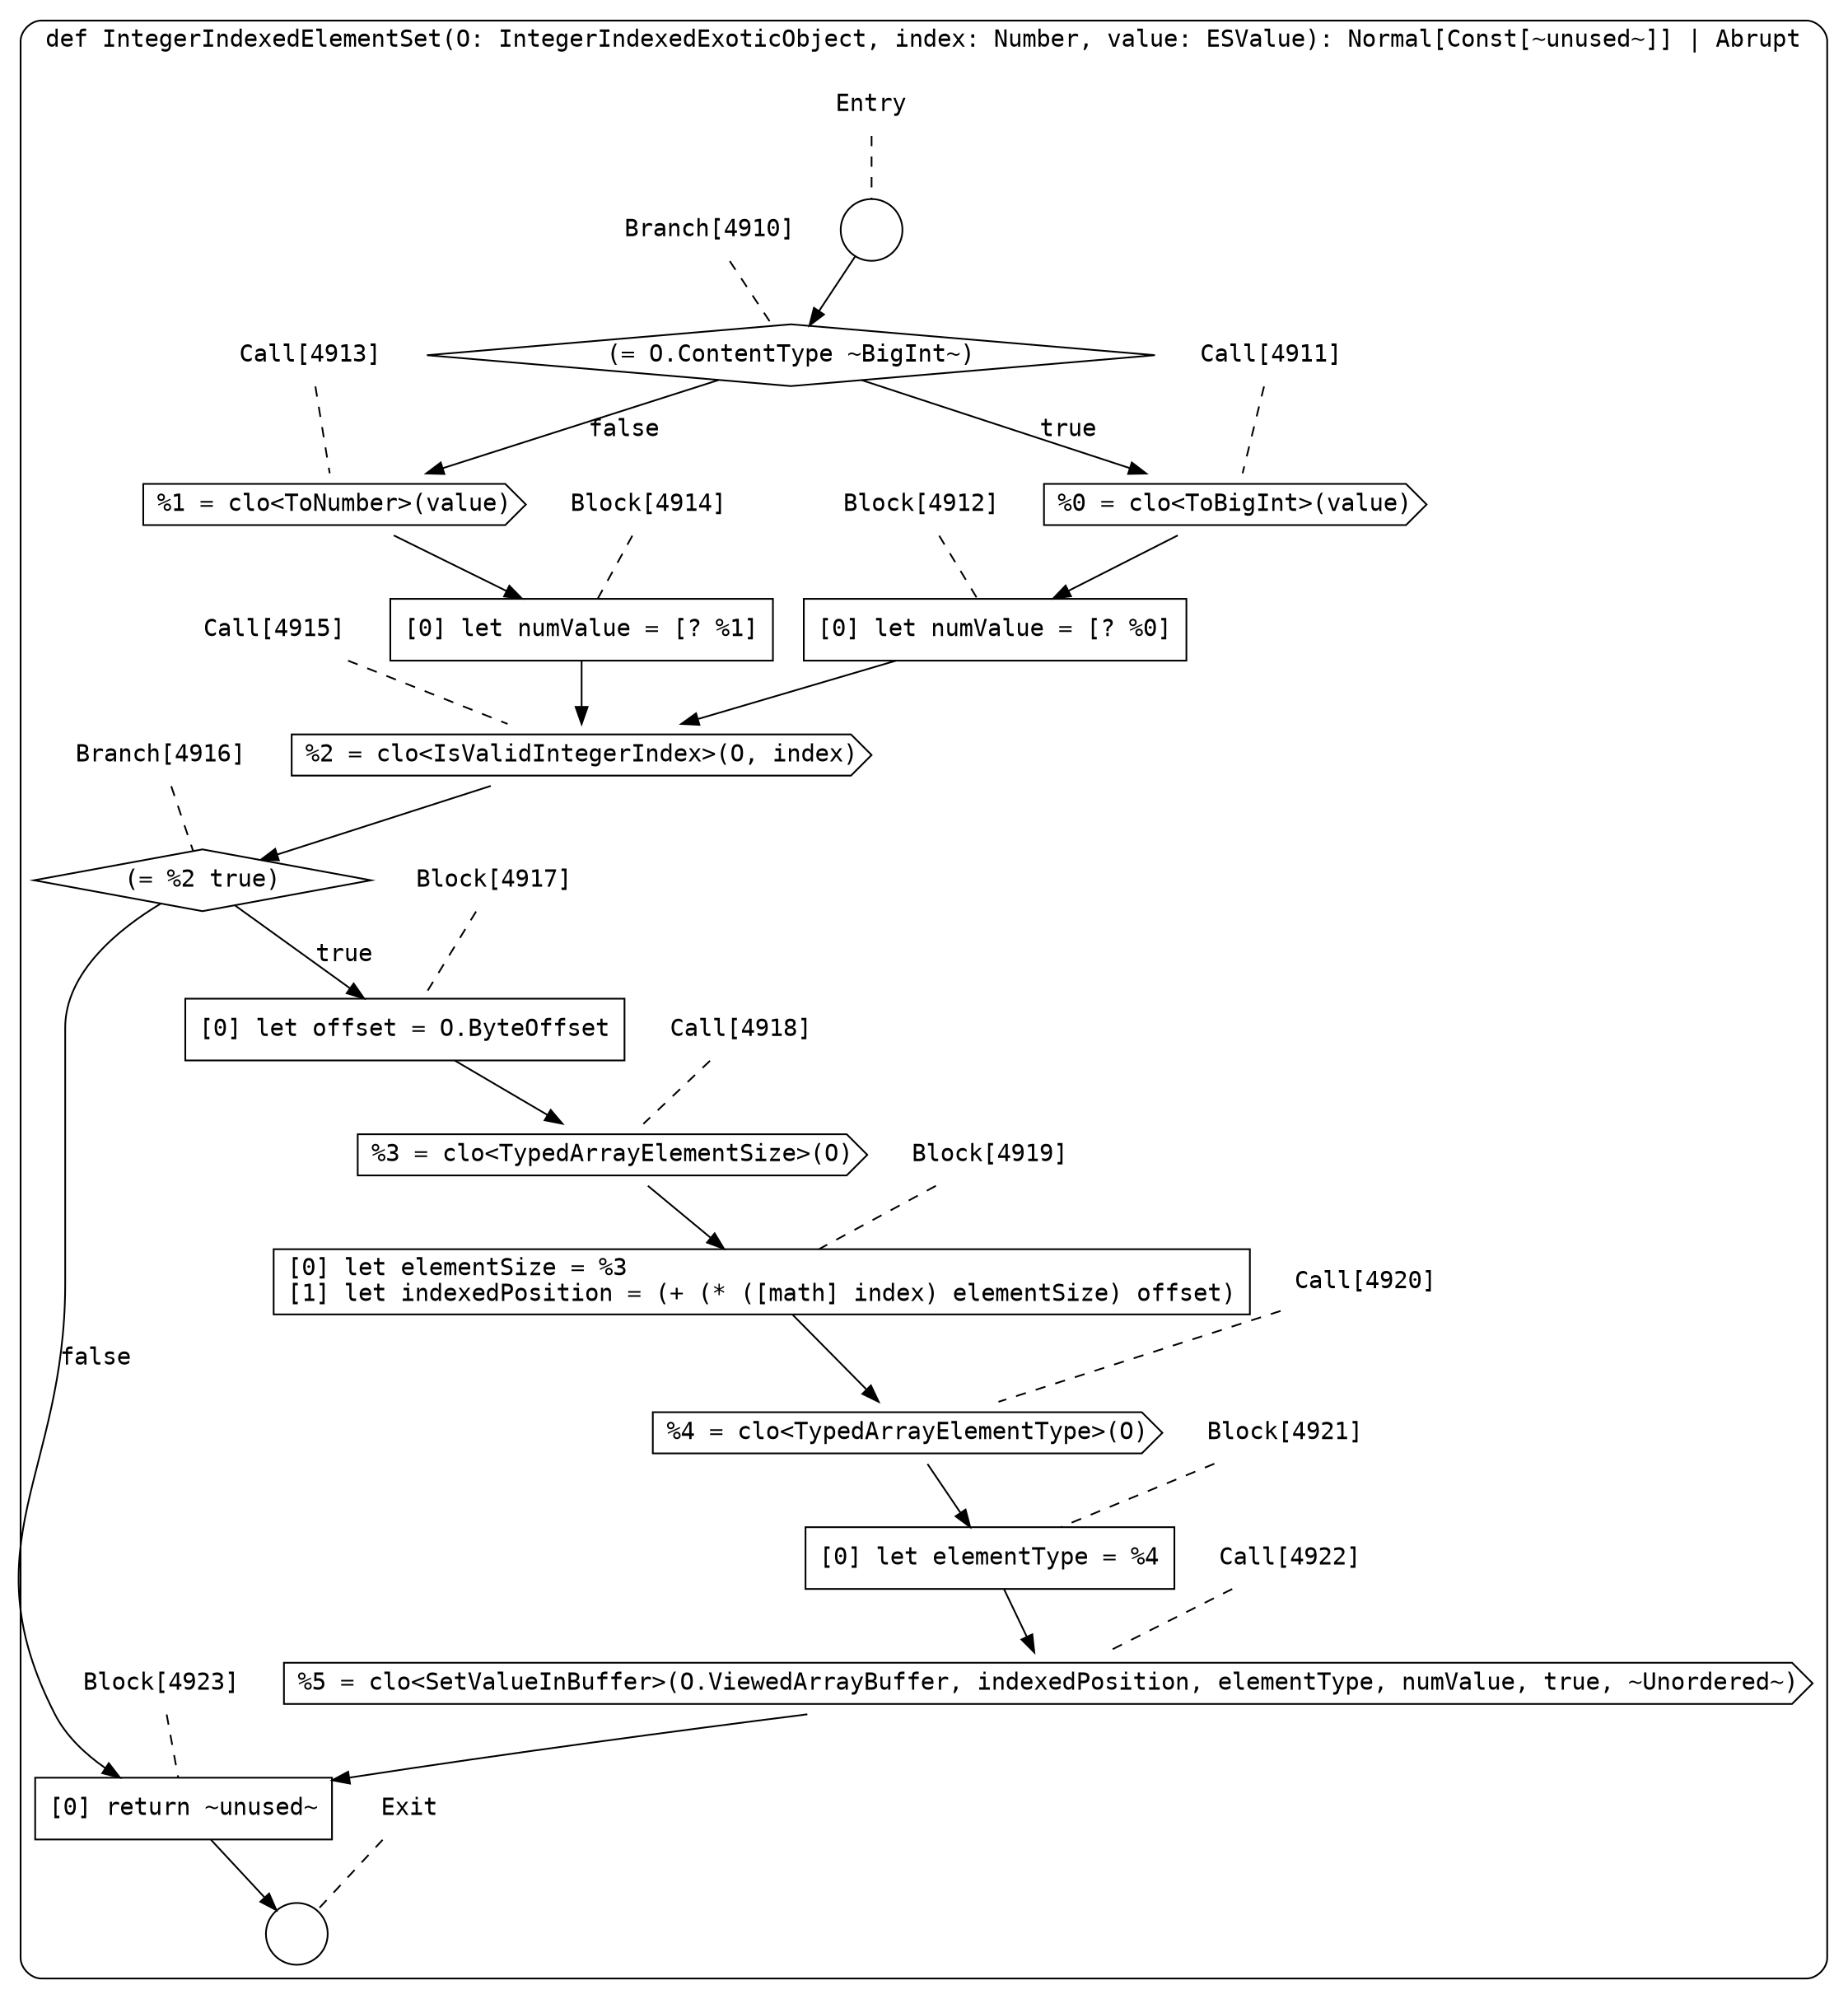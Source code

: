 digraph {
  graph [fontname = "Consolas"]
  node [fontname = "Consolas"]
  edge [fontname = "Consolas"]
  subgraph cluster1135 {
    label = "def IntegerIndexedElementSet(O: IntegerIndexedExoticObject, index: Number, value: ESValue): Normal[Const[~unused~]] | Abrupt"
    style = rounded
    cluster1135_entry_name [shape=none, label=<<font color="black">Entry</font>>]
    cluster1135_entry_name -> cluster1135_entry [arrowhead=none, color="black", style=dashed]
    cluster1135_entry [shape=circle label=" " color="black" fillcolor="white" style=filled]
    cluster1135_entry -> node4910 [color="black"]
    cluster1135_exit_name [shape=none, label=<<font color="black">Exit</font>>]
    cluster1135_exit_name -> cluster1135_exit [arrowhead=none, color="black", style=dashed]
    cluster1135_exit [shape=circle label=" " color="black" fillcolor="white" style=filled]
    node4910_name [shape=none, label=<<font color="black">Branch[4910]</font>>]
    node4910_name -> node4910 [arrowhead=none, color="black", style=dashed]
    node4910 [shape=diamond, label=<<font color="black">(= O.ContentType ~BigInt~)</font>> color="black" fillcolor="white", style=filled]
    node4910 -> node4911 [label=<<font color="black">true</font>> color="black"]
    node4910 -> node4913 [label=<<font color="black">false</font>> color="black"]
    node4911_name [shape=none, label=<<font color="black">Call[4911]</font>>]
    node4911_name -> node4911 [arrowhead=none, color="black", style=dashed]
    node4911 [shape=cds, label=<<font color="black">%0 = clo&lt;ToBigInt&gt;(value)</font>> color="black" fillcolor="white", style=filled]
    node4911 -> node4912 [color="black"]
    node4913_name [shape=none, label=<<font color="black">Call[4913]</font>>]
    node4913_name -> node4913 [arrowhead=none, color="black", style=dashed]
    node4913 [shape=cds, label=<<font color="black">%1 = clo&lt;ToNumber&gt;(value)</font>> color="black" fillcolor="white", style=filled]
    node4913 -> node4914 [color="black"]
    node4912_name [shape=none, label=<<font color="black">Block[4912]</font>>]
    node4912_name -> node4912 [arrowhead=none, color="black", style=dashed]
    node4912 [shape=box, label=<<font color="black">[0] let numValue = [? %0]<BR ALIGN="LEFT"/></font>> color="black" fillcolor="white", style=filled]
    node4912 -> node4915 [color="black"]
    node4914_name [shape=none, label=<<font color="black">Block[4914]</font>>]
    node4914_name -> node4914 [arrowhead=none, color="black", style=dashed]
    node4914 [shape=box, label=<<font color="black">[0] let numValue = [? %1]<BR ALIGN="LEFT"/></font>> color="black" fillcolor="white", style=filled]
    node4914 -> node4915 [color="black"]
    node4915_name [shape=none, label=<<font color="black">Call[4915]</font>>]
    node4915_name -> node4915 [arrowhead=none, color="black", style=dashed]
    node4915 [shape=cds, label=<<font color="black">%2 = clo&lt;IsValidIntegerIndex&gt;(O, index)</font>> color="black" fillcolor="white", style=filled]
    node4915 -> node4916 [color="black"]
    node4916_name [shape=none, label=<<font color="black">Branch[4916]</font>>]
    node4916_name -> node4916 [arrowhead=none, color="black", style=dashed]
    node4916 [shape=diamond, label=<<font color="black">(= %2 true)</font>> color="black" fillcolor="white", style=filled]
    node4916 -> node4917 [label=<<font color="black">true</font>> color="black"]
    node4916 -> node4923 [label=<<font color="black">false</font>> color="black"]
    node4917_name [shape=none, label=<<font color="black">Block[4917]</font>>]
    node4917_name -> node4917 [arrowhead=none, color="black", style=dashed]
    node4917 [shape=box, label=<<font color="black">[0] let offset = O.ByteOffset<BR ALIGN="LEFT"/></font>> color="black" fillcolor="white", style=filled]
    node4917 -> node4918 [color="black"]
    node4923_name [shape=none, label=<<font color="black">Block[4923]</font>>]
    node4923_name -> node4923 [arrowhead=none, color="black", style=dashed]
    node4923 [shape=box, label=<<font color="black">[0] return ~unused~<BR ALIGN="LEFT"/></font>> color="black" fillcolor="white", style=filled]
    node4923 -> cluster1135_exit [color="black"]
    node4918_name [shape=none, label=<<font color="black">Call[4918]</font>>]
    node4918_name -> node4918 [arrowhead=none, color="black", style=dashed]
    node4918 [shape=cds, label=<<font color="black">%3 = clo&lt;TypedArrayElementSize&gt;(O)</font>> color="black" fillcolor="white", style=filled]
    node4918 -> node4919 [color="black"]
    node4919_name [shape=none, label=<<font color="black">Block[4919]</font>>]
    node4919_name -> node4919 [arrowhead=none, color="black", style=dashed]
    node4919 [shape=box, label=<<font color="black">[0] let elementSize = %3<BR ALIGN="LEFT"/>[1] let indexedPosition = (+ (* ([math] index) elementSize) offset)<BR ALIGN="LEFT"/></font>> color="black" fillcolor="white", style=filled]
    node4919 -> node4920 [color="black"]
    node4920_name [shape=none, label=<<font color="black">Call[4920]</font>>]
    node4920_name -> node4920 [arrowhead=none, color="black", style=dashed]
    node4920 [shape=cds, label=<<font color="black">%4 = clo&lt;TypedArrayElementType&gt;(O)</font>> color="black" fillcolor="white", style=filled]
    node4920 -> node4921 [color="black"]
    node4921_name [shape=none, label=<<font color="black">Block[4921]</font>>]
    node4921_name -> node4921 [arrowhead=none, color="black", style=dashed]
    node4921 [shape=box, label=<<font color="black">[0] let elementType = %4<BR ALIGN="LEFT"/></font>> color="black" fillcolor="white", style=filled]
    node4921 -> node4922 [color="black"]
    node4922_name [shape=none, label=<<font color="black">Call[4922]</font>>]
    node4922_name -> node4922 [arrowhead=none, color="black", style=dashed]
    node4922 [shape=cds, label=<<font color="black">%5 = clo&lt;SetValueInBuffer&gt;(O.ViewedArrayBuffer, indexedPosition, elementType, numValue, true, ~Unordered~)</font>> color="black" fillcolor="white", style=filled]
    node4922 -> node4923 [color="black"]
  }
}